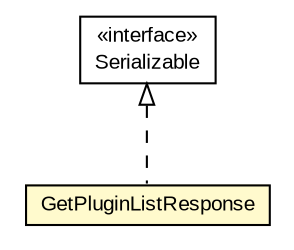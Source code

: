 #!/usr/local/bin/dot
#
# Class diagram 
# Generated by UMLGraph version R5_6-24-gf6e263 (http://www.umlgraph.org/)
#

digraph G {
	edge [fontname="arial",fontsize=10,labelfontname="arial",labelfontsize=10];
	node [fontname="arial",fontsize=10,shape=plaintext];
	nodesep=0.25;
	ranksep=0.5;
	// org.miloss.fgsms.services.interfaces.policyconfiguration.GetPluginListResponse
	c596159 [label=<<table title="org.miloss.fgsms.services.interfaces.policyconfiguration.GetPluginListResponse" border="0" cellborder="1" cellspacing="0" cellpadding="2" port="p" bgcolor="lemonChiffon" href="./GetPluginListResponse.html">
		<tr><td><table border="0" cellspacing="0" cellpadding="1">
<tr><td align="center" balign="center"> GetPluginListResponse </td></tr>
		</table></td></tr>
		</table>>, URL="./GetPluginListResponse.html", fontname="arial", fontcolor="black", fontsize=10.0];
	//org.miloss.fgsms.services.interfaces.policyconfiguration.GetPluginListResponse implements java.io.Serializable
	c596802:p -> c596159:p [dir=back,arrowtail=empty,style=dashed];
	// java.io.Serializable
	c596802 [label=<<table title="java.io.Serializable" border="0" cellborder="1" cellspacing="0" cellpadding="2" port="p" href="http://java.sun.com/j2se/1.4.2/docs/api/java/io/Serializable.html">
		<tr><td><table border="0" cellspacing="0" cellpadding="1">
<tr><td align="center" balign="center"> &#171;interface&#187; </td></tr>
<tr><td align="center" balign="center"> Serializable </td></tr>
		</table></td></tr>
		</table>>, URL="http://java.sun.com/j2se/1.4.2/docs/api/java/io/Serializable.html", fontname="arial", fontcolor="black", fontsize=10.0];
}

